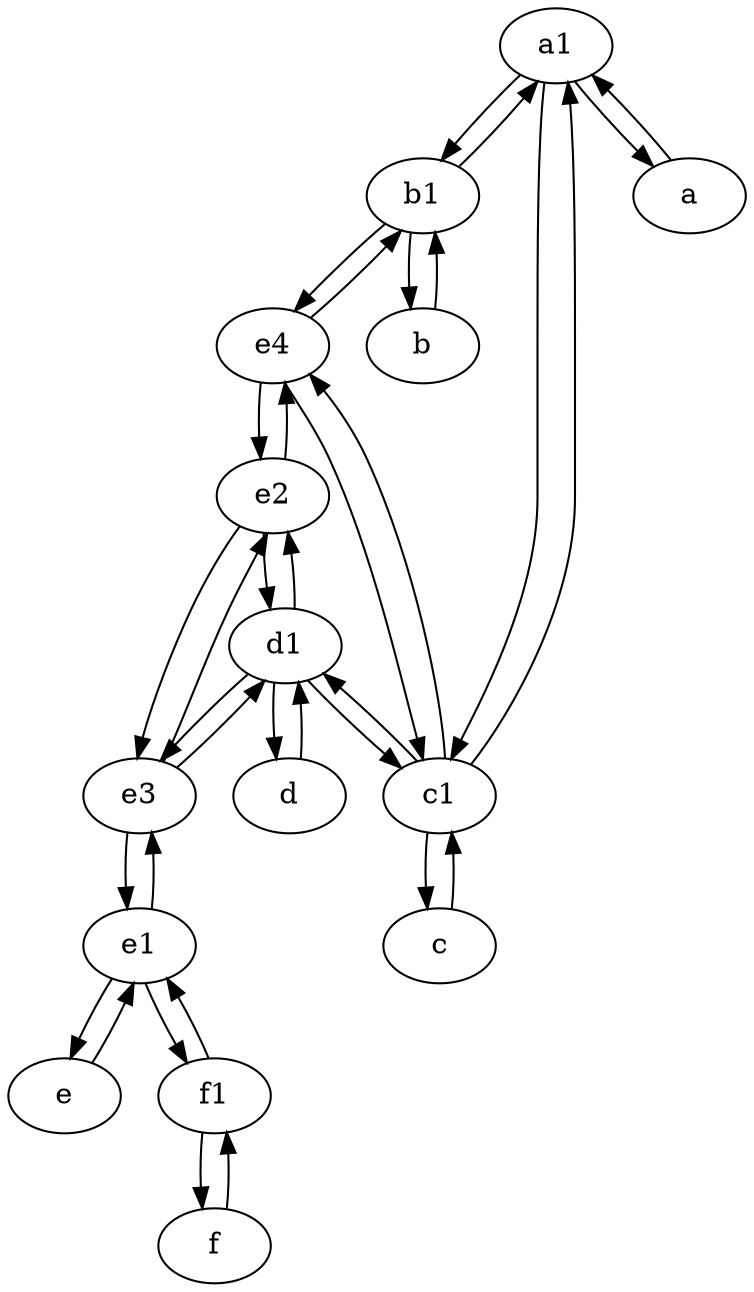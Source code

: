 digraph  {
	a1 [pos="40,15!"];
	e1 [pos="25,45!"];
	d [pos="20,30!"];
	b1 [pos="45,20!"];
	f [pos="15,45!"];
	b [pos="50,20!"];
	d1 [pos="25,30!"];
	e [pos="30,50!"];
	e4;
	e3;
	c1 [pos="30,15!"];
	f1;
	c [pos="20,10!"];
	a [pos="40,10!"];
	e2;
	e1 -> f1;
	d1 -> c1;
	e4 -> b1;
	e -> e1;
	a1 -> c1;
	c1 -> a1;
	a -> a1;
	f1 -> f;
	c1 -> d1;
	e3 -> e1;
	c1 -> e4;
	a1 -> a;
	e4 -> c1;
	d1 -> e2;
	d -> d1;
	c -> c1;
	d1 -> e3;
	f1 -> e1;
	e4 -> e2;
	e2 -> e3;
	b1 -> a1;
	e3 -> d1;
	b -> b1;
	b1 -> b;
	e3 -> e2;
	f -> f1;
	e2 -> d1;
	d1 -> d;
	e1 -> e;
	b1 -> e4;
	a1 -> b1;
	e2 -> e4;
	c1 -> c;
	e1 -> e3;

	}